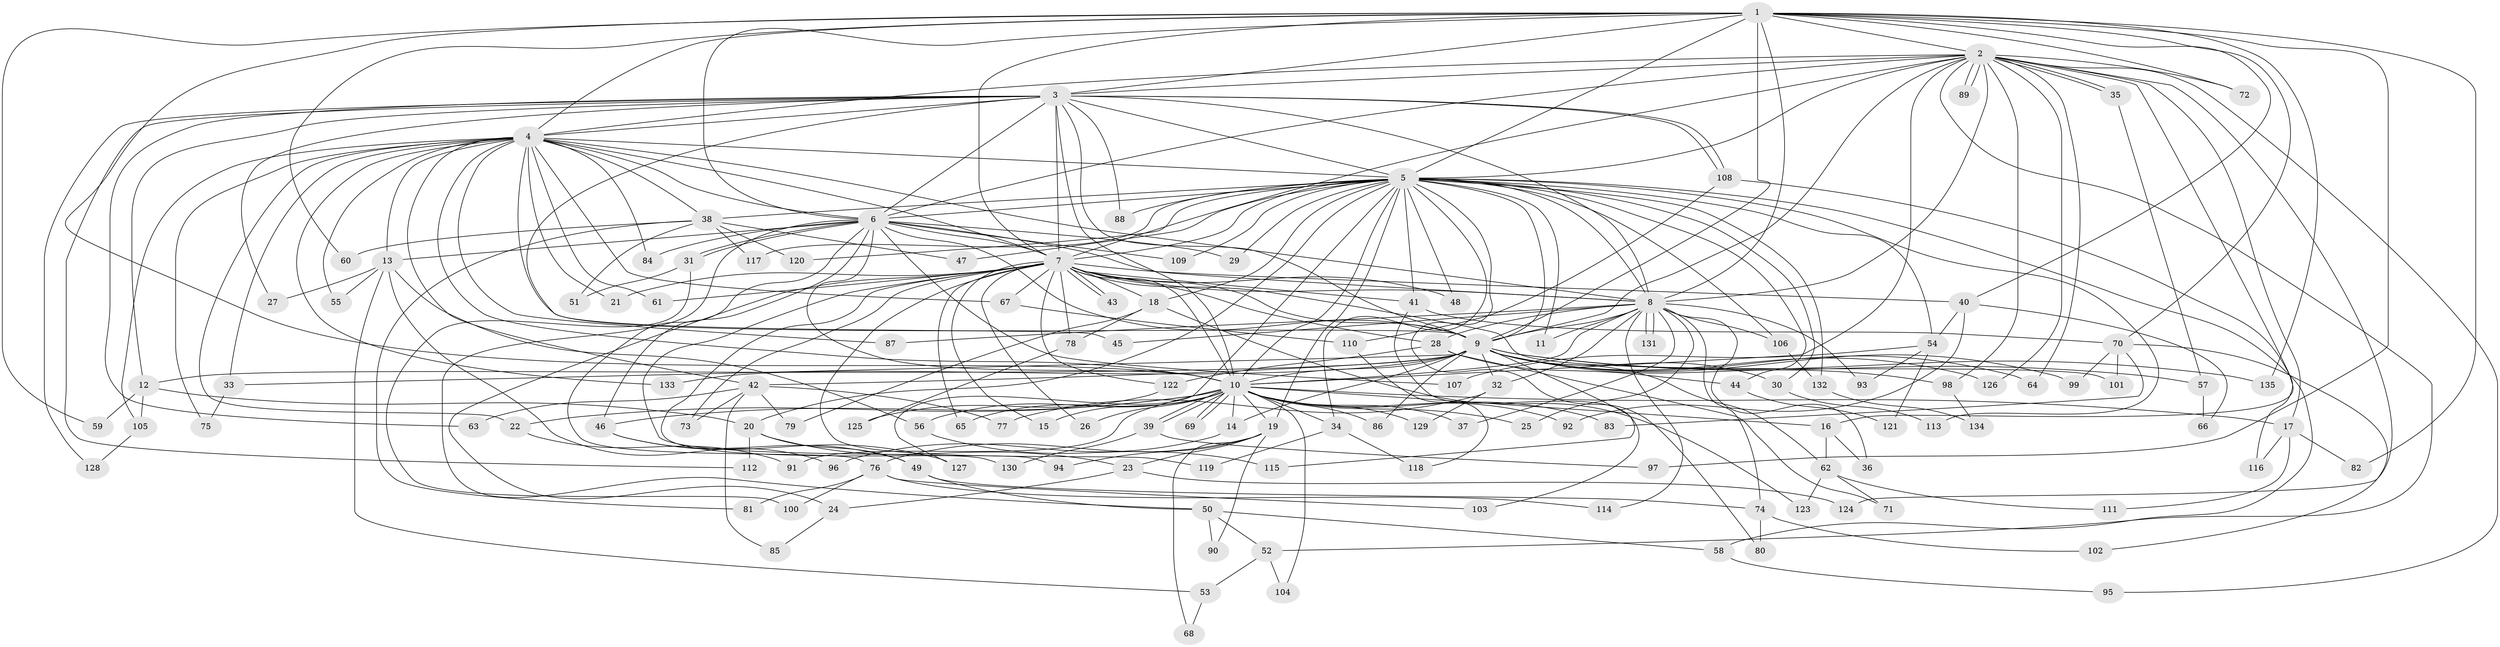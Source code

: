 // Generated by graph-tools (version 1.1) at 2025/11/02/27/25 16:11:04]
// undirected, 135 vertices, 295 edges
graph export_dot {
graph [start="1"]
  node [color=gray90,style=filled];
  1;
  2;
  3;
  4;
  5;
  6;
  7;
  8;
  9;
  10;
  11;
  12;
  13;
  14;
  15;
  16;
  17;
  18;
  19;
  20;
  21;
  22;
  23;
  24;
  25;
  26;
  27;
  28;
  29;
  30;
  31;
  32;
  33;
  34;
  35;
  36;
  37;
  38;
  39;
  40;
  41;
  42;
  43;
  44;
  45;
  46;
  47;
  48;
  49;
  50;
  51;
  52;
  53;
  54;
  55;
  56;
  57;
  58;
  59;
  60;
  61;
  62;
  63;
  64;
  65;
  66;
  67;
  68;
  69;
  70;
  71;
  72;
  73;
  74;
  75;
  76;
  77;
  78;
  79;
  80;
  81;
  82;
  83;
  84;
  85;
  86;
  87;
  88;
  89;
  90;
  91;
  92;
  93;
  94;
  95;
  96;
  97;
  98;
  99;
  100;
  101;
  102;
  103;
  104;
  105;
  106;
  107;
  108;
  109;
  110;
  111;
  112;
  113;
  114;
  115;
  116;
  117;
  118;
  119;
  120;
  121;
  122;
  123;
  124;
  125;
  126;
  127;
  128;
  129;
  130;
  131;
  132;
  133;
  134;
  135;
  1 -- 2;
  1 -- 3;
  1 -- 4;
  1 -- 5;
  1 -- 6;
  1 -- 7;
  1 -- 8;
  1 -- 9;
  1 -- 10;
  1 -- 40;
  1 -- 59;
  1 -- 60;
  1 -- 70;
  1 -- 72;
  1 -- 82;
  1 -- 97;
  1 -- 135;
  2 -- 3;
  2 -- 4;
  2 -- 5;
  2 -- 6;
  2 -- 7;
  2 -- 8;
  2 -- 9;
  2 -- 10;
  2 -- 16;
  2 -- 17;
  2 -- 35;
  2 -- 35;
  2 -- 52;
  2 -- 64;
  2 -- 72;
  2 -- 89;
  2 -- 89;
  2 -- 95;
  2 -- 98;
  2 -- 124;
  2 -- 126;
  3 -- 4;
  3 -- 5;
  3 -- 6;
  3 -- 7;
  3 -- 8;
  3 -- 9;
  3 -- 10;
  3 -- 12;
  3 -- 27;
  3 -- 45;
  3 -- 63;
  3 -- 88;
  3 -- 108;
  3 -- 108;
  3 -- 112;
  3 -- 128;
  4 -- 5;
  4 -- 6;
  4 -- 7;
  4 -- 8;
  4 -- 9;
  4 -- 10;
  4 -- 13;
  4 -- 21;
  4 -- 22;
  4 -- 33;
  4 -- 38;
  4 -- 42;
  4 -- 55;
  4 -- 61;
  4 -- 67;
  4 -- 75;
  4 -- 84;
  4 -- 87;
  4 -- 105;
  4 -- 133;
  5 -- 6;
  5 -- 7;
  5 -- 8;
  5 -- 9;
  5 -- 10;
  5 -- 11;
  5 -- 18;
  5 -- 19;
  5 -- 20;
  5 -- 29;
  5 -- 30;
  5 -- 34;
  5 -- 38;
  5 -- 41;
  5 -- 44;
  5 -- 47;
  5 -- 48;
  5 -- 54;
  5 -- 58;
  5 -- 80;
  5 -- 88;
  5 -- 106;
  5 -- 109;
  5 -- 113;
  5 -- 117;
  5 -- 120;
  5 -- 127;
  5 -- 132;
  6 -- 7;
  6 -- 8;
  6 -- 9;
  6 -- 10;
  6 -- 13;
  6 -- 29;
  6 -- 31;
  6 -- 31;
  6 -- 46;
  6 -- 50;
  6 -- 76;
  6 -- 84;
  6 -- 107;
  6 -- 109;
  7 -- 8;
  7 -- 9;
  7 -- 10;
  7 -- 15;
  7 -- 18;
  7 -- 21;
  7 -- 24;
  7 -- 26;
  7 -- 28;
  7 -- 40;
  7 -- 41;
  7 -- 43;
  7 -- 43;
  7 -- 48;
  7 -- 61;
  7 -- 65;
  7 -- 67;
  7 -- 73;
  7 -- 78;
  7 -- 94;
  7 -- 101;
  7 -- 119;
  7 -- 122;
  7 -- 130;
  8 -- 9;
  8 -- 10;
  8 -- 11;
  8 -- 25;
  8 -- 28;
  8 -- 32;
  8 -- 36;
  8 -- 37;
  8 -- 45;
  8 -- 74;
  8 -- 87;
  8 -- 93;
  8 -- 106;
  8 -- 114;
  8 -- 131;
  8 -- 131;
  9 -- 10;
  9 -- 12;
  9 -- 14;
  9 -- 30;
  9 -- 32;
  9 -- 33;
  9 -- 42;
  9 -- 57;
  9 -- 62;
  9 -- 64;
  9 -- 86;
  9 -- 98;
  9 -- 99;
  9 -- 115;
  9 -- 126;
  9 -- 133;
  9 -- 135;
  10 -- 14;
  10 -- 15;
  10 -- 16;
  10 -- 17;
  10 -- 19;
  10 -- 22;
  10 -- 25;
  10 -- 26;
  10 -- 34;
  10 -- 37;
  10 -- 39;
  10 -- 39;
  10 -- 46;
  10 -- 56;
  10 -- 65;
  10 -- 69;
  10 -- 69;
  10 -- 83;
  10 -- 86;
  10 -- 91;
  10 -- 92;
  10 -- 104;
  10 -- 129;
  12 -- 20;
  12 -- 59;
  12 -- 105;
  13 -- 27;
  13 -- 53;
  13 -- 55;
  13 -- 56;
  13 -- 96;
  14 -- 96;
  16 -- 36;
  16 -- 62;
  17 -- 82;
  17 -- 111;
  17 -- 116;
  18 -- 78;
  18 -- 79;
  18 -- 123;
  19 -- 23;
  19 -- 68;
  19 -- 76;
  19 -- 90;
  19 -- 94;
  20 -- 23;
  20 -- 49;
  20 -- 112;
  22 -- 91;
  23 -- 24;
  23 -- 124;
  24 -- 85;
  28 -- 44;
  28 -- 71;
  28 -- 122;
  30 -- 113;
  31 -- 51;
  31 -- 100;
  32 -- 77;
  32 -- 129;
  33 -- 75;
  34 -- 118;
  34 -- 119;
  35 -- 57;
  38 -- 47;
  38 -- 51;
  38 -- 60;
  38 -- 81;
  38 -- 117;
  38 -- 120;
  39 -- 97;
  39 -- 130;
  40 -- 54;
  40 -- 66;
  40 -- 92;
  41 -- 70;
  41 -- 103;
  42 -- 63;
  42 -- 73;
  42 -- 77;
  42 -- 79;
  42 -- 85;
  44 -- 121;
  46 -- 49;
  46 -- 127;
  49 -- 50;
  49 -- 74;
  50 -- 52;
  50 -- 58;
  50 -- 90;
  52 -- 53;
  52 -- 104;
  53 -- 68;
  54 -- 93;
  54 -- 107;
  54 -- 121;
  56 -- 115;
  57 -- 66;
  58 -- 95;
  62 -- 71;
  62 -- 111;
  62 -- 123;
  67 -- 110;
  70 -- 83;
  70 -- 99;
  70 -- 101;
  70 -- 102;
  74 -- 80;
  74 -- 102;
  76 -- 81;
  76 -- 100;
  76 -- 103;
  76 -- 114;
  78 -- 125;
  98 -- 134;
  105 -- 128;
  106 -- 132;
  108 -- 110;
  108 -- 116;
  110 -- 118;
  122 -- 125;
  132 -- 134;
}
